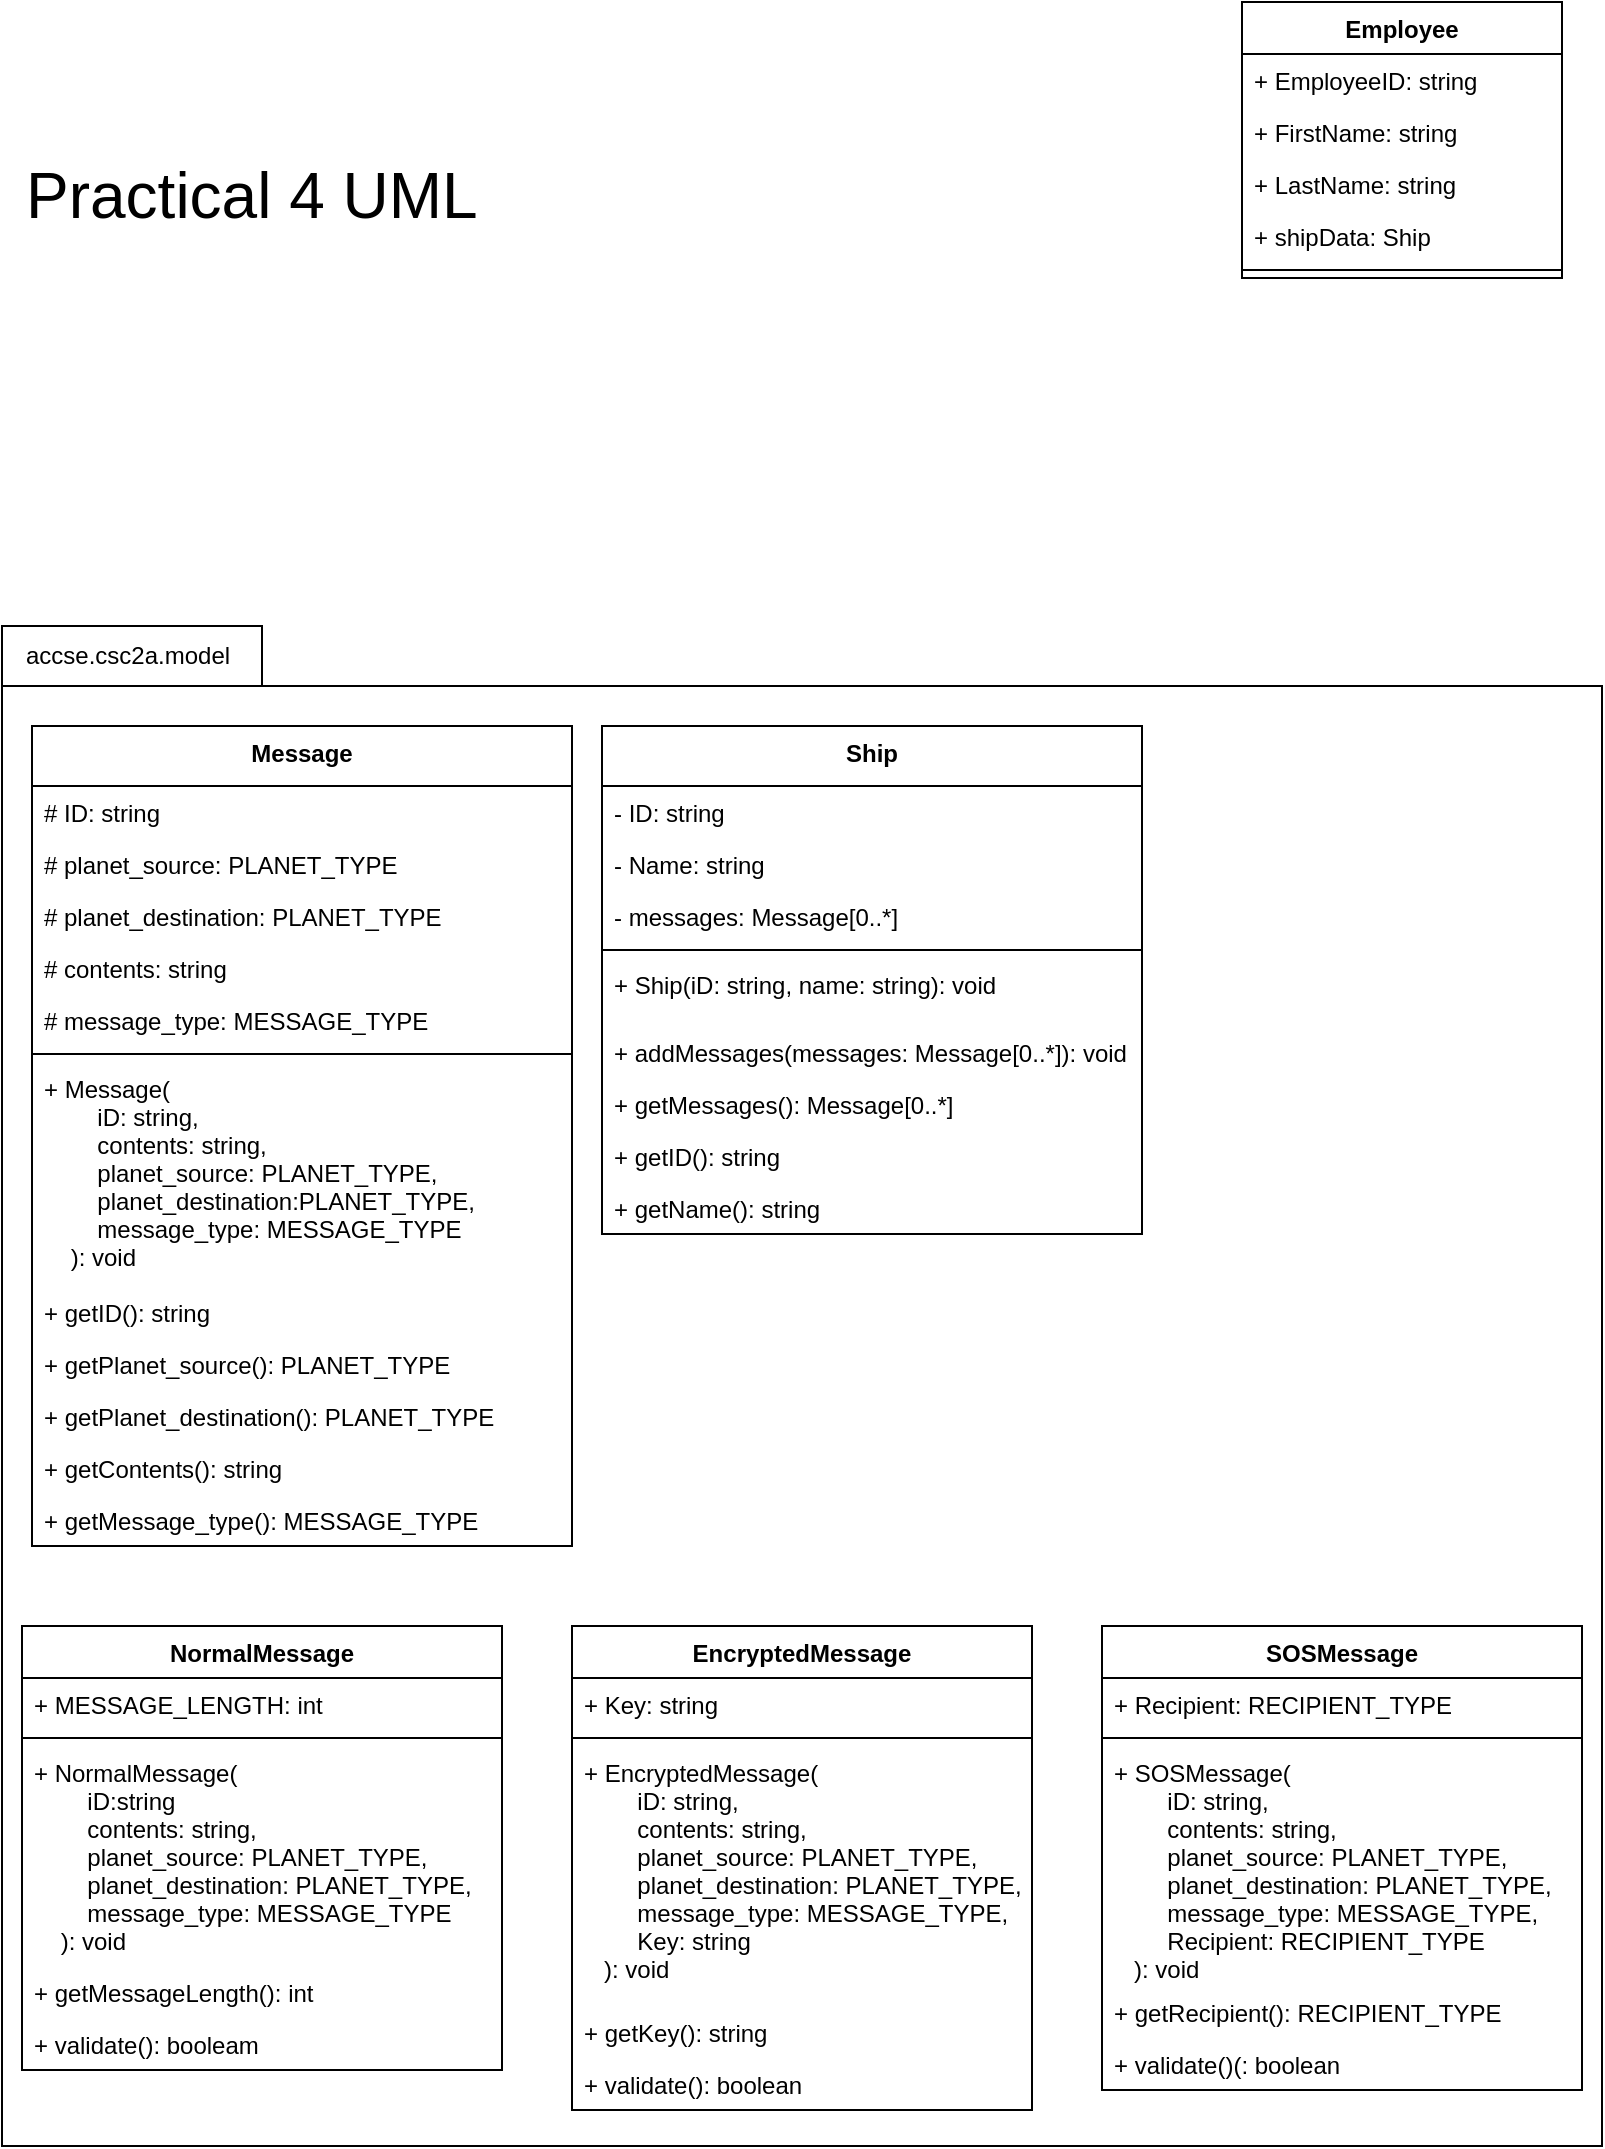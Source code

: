 <mxfile version="20.5.3" type="embed"><diagram id="TbBO6vk4nTLV004NzveU" name="Page-1"><mxGraphModel dx="795" dy="759" grid="1" gridSize="10" guides="1" tooltips="1" connect="1" arrows="1" fold="1" page="1" pageScale="1" pageWidth="850" pageHeight="1100" math="0" shadow="0"><root><mxCell id="0"/><mxCell id="1" parent="0"/><mxCell id="w3hjDTiOp9T9BmGMhdes-1" value="" style="shape=folder;fontStyle=1;spacingTop=10;tabWidth=130;tabHeight=30;tabPosition=left;html=1;" parent="1" vertex="1"><mxGeometry x="40" y="360" width="800" height="760" as="geometry"/></mxCell><mxCell id="w3hjDTiOp9T9BmGMhdes-2" value="SOSMessage" style="swimlane;fontStyle=1;align=center;verticalAlign=top;childLayout=stackLayout;horizontal=1;startSize=26;horizontalStack=0;resizeParent=1;resizeParentMax=0;resizeLast=0;collapsible=1;marginBottom=0;" parent="1" vertex="1"><mxGeometry x="590" y="860" width="240" height="232" as="geometry"/></mxCell><mxCell id="w3hjDTiOp9T9BmGMhdes-3" value="+ Recipient: RECIPIENT_TYPE" style="text;strokeColor=none;fillColor=none;align=left;verticalAlign=top;spacingLeft=4;spacingRight=4;overflow=hidden;rotatable=0;points=[[0,0.5],[1,0.5]];portConstraint=eastwest;" parent="w3hjDTiOp9T9BmGMhdes-2" vertex="1"><mxGeometry y="26" width="240" height="26" as="geometry"/></mxCell><mxCell id="w3hjDTiOp9T9BmGMhdes-4" value="" style="line;strokeWidth=1;fillColor=none;align=left;verticalAlign=middle;spacingTop=-1;spacingLeft=3;spacingRight=3;rotatable=0;labelPosition=right;points=[];portConstraint=eastwest;" parent="w3hjDTiOp9T9BmGMhdes-2" vertex="1"><mxGeometry y="52" width="240" height="8" as="geometry"/></mxCell><mxCell id="24" value="+ SOSMessage(&#10;        iD: string,&#10;        contents: string,&#10;        planet_source: PLANET_TYPE,&#10;        planet_destination: PLANET_TYPE,&#10;        message_type: MESSAGE_TYPE,&#10;        Recipient: RECIPIENT_TYPE&#10;   ): void" style="text;strokeColor=none;fillColor=none;align=left;verticalAlign=top;spacingLeft=4;spacingRight=4;overflow=hidden;rotatable=0;points=[[0,0.5],[1,0.5]];portConstraint=eastwest;" parent="w3hjDTiOp9T9BmGMhdes-2" vertex="1"><mxGeometry y="60" width="240" height="120" as="geometry"/></mxCell><mxCell id="25" value="+ getRecipient(): RECIPIENT_TYPE" style="text;strokeColor=none;fillColor=none;align=left;verticalAlign=top;spacingLeft=4;spacingRight=4;overflow=hidden;rotatable=0;points=[[0,0.5],[1,0.5]];portConstraint=eastwest;" parent="w3hjDTiOp9T9BmGMhdes-2" vertex="1"><mxGeometry y="180" width="240" height="26" as="geometry"/></mxCell><mxCell id="26" value="+ validate()(: boolean" style="text;strokeColor=none;fillColor=none;align=left;verticalAlign=top;spacingLeft=4;spacingRight=4;overflow=hidden;rotatable=0;points=[[0,0.5],[1,0.5]];portConstraint=eastwest;" parent="w3hjDTiOp9T9BmGMhdes-2" vertex="1"><mxGeometry y="206" width="240" height="26" as="geometry"/></mxCell><mxCell id="w3hjDTiOp9T9BmGMhdes-6" value="EncryptedMessage" style="swimlane;fontStyle=1;align=center;verticalAlign=top;childLayout=stackLayout;horizontal=1;startSize=26;horizontalStack=0;resizeParent=1;resizeParentMax=0;resizeLast=0;collapsible=1;marginBottom=0;" parent="1" vertex="1"><mxGeometry x="325" y="860" width="230" height="242" as="geometry"/></mxCell><mxCell id="w3hjDTiOp9T9BmGMhdes-7" value="+ Key: string" style="text;strokeColor=none;fillColor=none;align=left;verticalAlign=top;spacingLeft=4;spacingRight=4;overflow=hidden;rotatable=0;points=[[0,0.5],[1,0.5]];portConstraint=eastwest;" parent="w3hjDTiOp9T9BmGMhdes-6" vertex="1"><mxGeometry y="26" width="230" height="26" as="geometry"/></mxCell><mxCell id="w3hjDTiOp9T9BmGMhdes-8" value="" style="line;strokeWidth=1;fillColor=none;align=left;verticalAlign=middle;spacingTop=-1;spacingLeft=3;spacingRight=3;rotatable=0;labelPosition=right;points=[];portConstraint=eastwest;" parent="w3hjDTiOp9T9BmGMhdes-6" vertex="1"><mxGeometry y="52" width="230" height="8" as="geometry"/></mxCell><mxCell id="w3hjDTiOp9T9BmGMhdes-9" value="+ EncryptedMessage(&#10;        iD: string,&#10;        contents: string,&#10;        planet_source: PLANET_TYPE,&#10;        planet_destination: PLANET_TYPE,&#10;        message_type: MESSAGE_TYPE,&#10;        Key: string&#10;   ): void" style="text;strokeColor=none;fillColor=none;align=left;verticalAlign=top;spacingLeft=4;spacingRight=4;overflow=hidden;rotatable=0;points=[[0,0.5],[1,0.5]];portConstraint=eastwest;" parent="w3hjDTiOp9T9BmGMhdes-6" vertex="1"><mxGeometry y="60" width="230" height="130" as="geometry"/></mxCell><mxCell id="22" value="+ getKey(): string" style="text;strokeColor=none;fillColor=none;align=left;verticalAlign=top;spacingLeft=4;spacingRight=4;overflow=hidden;rotatable=0;points=[[0,0.5],[1,0.5]];portConstraint=eastwest;" parent="w3hjDTiOp9T9BmGMhdes-6" vertex="1"><mxGeometry y="190" width="230" height="26" as="geometry"/></mxCell><mxCell id="23" value="+ validate(): boolean" style="text;strokeColor=none;fillColor=none;align=left;verticalAlign=top;spacingLeft=4;spacingRight=4;overflow=hidden;rotatable=0;points=[[0,0.5],[1,0.5]];portConstraint=eastwest;" parent="w3hjDTiOp9T9BmGMhdes-6" vertex="1"><mxGeometry y="216" width="230" height="26" as="geometry"/></mxCell><mxCell id="w3hjDTiOp9T9BmGMhdes-10" value="NormalMessage" style="swimlane;fontStyle=1;align=center;verticalAlign=top;childLayout=stackLayout;horizontal=1;startSize=26;horizontalStack=0;resizeParent=1;resizeParentMax=0;resizeLast=0;collapsible=1;marginBottom=0;" parent="1" vertex="1"><mxGeometry x="50" y="860" width="240" height="222" as="geometry"/></mxCell><mxCell id="w3hjDTiOp9T9BmGMhdes-11" value="+ MESSAGE_LENGTH: int" style="text;strokeColor=none;fillColor=none;align=left;verticalAlign=top;spacingLeft=4;spacingRight=4;overflow=hidden;rotatable=0;points=[[0,0.5],[1,0.5]];portConstraint=eastwest;" parent="w3hjDTiOp9T9BmGMhdes-10" vertex="1"><mxGeometry y="26" width="240" height="26" as="geometry"/></mxCell><mxCell id="w3hjDTiOp9T9BmGMhdes-12" value="" style="line;strokeWidth=1;fillColor=none;align=left;verticalAlign=middle;spacingTop=-1;spacingLeft=3;spacingRight=3;rotatable=0;labelPosition=right;points=[];portConstraint=eastwest;" parent="w3hjDTiOp9T9BmGMhdes-10" vertex="1"><mxGeometry y="52" width="240" height="8" as="geometry"/></mxCell><mxCell id="20" value="+ NormalMessage(&#10;        iD:string&#10;        contents: string,&#10;        planet_source: PLANET_TYPE,&#10;        planet_destination: PLANET_TYPE,&#10;        message_type: MESSAGE_TYPE&#10;    ): void" style="text;strokeColor=none;fillColor=none;align=left;verticalAlign=top;spacingLeft=4;spacingRight=4;overflow=hidden;rotatable=0;points=[[0,0.5],[1,0.5]];portConstraint=eastwest;" parent="w3hjDTiOp9T9BmGMhdes-10" vertex="1"><mxGeometry y="60" width="240" height="110" as="geometry"/></mxCell><mxCell id="19" value="+ getMessageLength(): int" style="text;strokeColor=none;fillColor=none;align=left;verticalAlign=top;spacingLeft=4;spacingRight=4;overflow=hidden;rotatable=0;points=[[0,0.5],[1,0.5]];portConstraint=eastwest;" parent="w3hjDTiOp9T9BmGMhdes-10" vertex="1"><mxGeometry y="170" width="240" height="26" as="geometry"/></mxCell><mxCell id="21" value="+ validate(): booleam" style="text;strokeColor=none;fillColor=none;align=left;verticalAlign=top;spacingLeft=4;spacingRight=4;overflow=hidden;rotatable=0;points=[[0,0.5],[1,0.5]];portConstraint=eastwest;" parent="w3hjDTiOp9T9BmGMhdes-10" vertex="1"><mxGeometry y="196" width="240" height="26" as="geometry"/></mxCell><mxCell id="w3hjDTiOp9T9BmGMhdes-14" value="Employee" style="swimlane;fontStyle=1;align=center;verticalAlign=top;childLayout=stackLayout;horizontal=1;startSize=26;horizontalStack=0;resizeParent=1;resizeParentMax=0;resizeLast=0;collapsible=1;marginBottom=0;" parent="1" vertex="1"><mxGeometry x="660" y="48" width="160" height="138" as="geometry"/></mxCell><mxCell id="w3hjDTiOp9T9BmGMhdes-15" value="+ EmployeeID: string" style="text;strokeColor=none;fillColor=none;align=left;verticalAlign=top;spacingLeft=4;spacingRight=4;overflow=hidden;rotatable=0;points=[[0,0.5],[1,0.5]];portConstraint=eastwest;" parent="w3hjDTiOp9T9BmGMhdes-14" vertex="1"><mxGeometry y="26" width="160" height="26" as="geometry"/></mxCell><mxCell id="w3hjDTiOp9T9BmGMhdes-20" value="+ FirstName: string" style="text;strokeColor=none;fillColor=none;align=left;verticalAlign=top;spacingLeft=4;spacingRight=4;overflow=hidden;rotatable=0;points=[[0,0.5],[1,0.5]];portConstraint=eastwest;" parent="w3hjDTiOp9T9BmGMhdes-14" vertex="1"><mxGeometry y="52" width="160" height="26" as="geometry"/></mxCell><mxCell id="w3hjDTiOp9T9BmGMhdes-18" value="+ LastName: string" style="text;strokeColor=none;fillColor=none;align=left;verticalAlign=top;spacingLeft=4;spacingRight=4;overflow=hidden;rotatable=0;points=[[0,0.5],[1,0.5]];portConstraint=eastwest;" parent="w3hjDTiOp9T9BmGMhdes-14" vertex="1"><mxGeometry y="78" width="160" height="26" as="geometry"/></mxCell><mxCell id="w3hjDTiOp9T9BmGMhdes-19" value="+ shipData: Ship" style="text;strokeColor=none;fillColor=none;align=left;verticalAlign=top;spacingLeft=4;spacingRight=4;overflow=hidden;rotatable=0;points=[[0,0.5],[1,0.5]];portConstraint=eastwest;" parent="w3hjDTiOp9T9BmGMhdes-14" vertex="1"><mxGeometry y="104" width="160" height="26" as="geometry"/></mxCell><mxCell id="w3hjDTiOp9T9BmGMhdes-16" value="" style="line;strokeWidth=1;fillColor=none;align=left;verticalAlign=middle;spacingTop=-1;spacingLeft=3;spacingRight=3;rotatable=0;labelPosition=right;points=[];portConstraint=eastwest;" parent="w3hjDTiOp9T9BmGMhdes-14" vertex="1"><mxGeometry y="130" width="160" height="8" as="geometry"/></mxCell><mxCell id="2" value="accse.csc2a.model" style="text;html=1;strokeColor=none;fillColor=none;align=left;verticalAlign=middle;whiteSpace=wrap;rounded=0;" parent="1" vertex="1"><mxGeometry x="50" y="360" width="70" height="30" as="geometry"/></mxCell><mxCell id="27" value="Message" style="swimlane;fontStyle=1;align=center;verticalAlign=top;childLayout=stackLayout;horizontal=1;startSize=30;horizontalStack=0;resizeParent=1;resizeParentMax=0;resizeLast=0;collapsible=1;marginBottom=0;" parent="1" vertex="1"><mxGeometry x="55" y="410" width="270" height="410" as="geometry"/></mxCell><mxCell id="28" value="# ID: string" style="text;strokeColor=none;fillColor=none;align=left;verticalAlign=top;spacingLeft=4;spacingRight=4;overflow=hidden;rotatable=0;points=[[0,0.5],[1,0.5]];portConstraint=eastwest;" parent="27" vertex="1"><mxGeometry y="30" width="270" height="26" as="geometry"/></mxCell><mxCell id="32" value="# planet_source: PLANET_TYPE" style="text;strokeColor=none;fillColor=none;align=left;verticalAlign=top;spacingLeft=4;spacingRight=4;overflow=hidden;rotatable=0;points=[[0,0.5],[1,0.5]];portConstraint=eastwest;" parent="27" vertex="1"><mxGeometry y="56" width="270" height="26" as="geometry"/></mxCell><mxCell id="33" value="# planet_destination: PLANET_TYPE" style="text;strokeColor=none;fillColor=none;align=left;verticalAlign=top;spacingLeft=4;spacingRight=4;overflow=hidden;rotatable=0;points=[[0,0.5],[1,0.5]];portConstraint=eastwest;" parent="27" vertex="1"><mxGeometry y="82" width="270" height="26" as="geometry"/></mxCell><mxCell id="34" value="# contents: string" style="text;strokeColor=none;fillColor=none;align=left;verticalAlign=top;spacingLeft=4;spacingRight=4;overflow=hidden;rotatable=0;points=[[0,0.5],[1,0.5]];portConstraint=eastwest;" parent="27" vertex="1"><mxGeometry y="108" width="270" height="26" as="geometry"/></mxCell><mxCell id="35" value="# message_type: MESSAGE_TYPE" style="text;strokeColor=none;fillColor=none;align=left;verticalAlign=top;spacingLeft=4;spacingRight=4;overflow=hidden;rotatable=0;points=[[0,0.5],[1,0.5]];portConstraint=eastwest;" parent="27" vertex="1"><mxGeometry y="134" width="270" height="26" as="geometry"/></mxCell><mxCell id="29" value="" style="line;strokeWidth=1;fillColor=none;align=left;verticalAlign=middle;spacingTop=-1;spacingLeft=3;spacingRight=3;rotatable=0;labelPosition=right;points=[];portConstraint=eastwest;strokeColor=inherit;" parent="27" vertex="1"><mxGeometry y="160" width="270" height="8" as="geometry"/></mxCell><mxCell id="30" value="+ Message(&#10;        iD: string,&#10;        contents: string, &#10;        planet_source: PLANET_TYPE, &#10;        planet_destination:PLANET_TYPE, &#10;        message_type: MESSAGE_TYPE&#10;    ): void" style="text;strokeColor=none;fillColor=none;align=left;verticalAlign=top;spacingLeft=4;spacingRight=4;overflow=hidden;rotatable=0;points=[[0,0.5],[1,0.5]];portConstraint=eastwest;" parent="27" vertex="1"><mxGeometry y="168" width="270" height="112" as="geometry"/></mxCell><mxCell id="36" value="+ getID(): string" style="text;strokeColor=none;fillColor=none;align=left;verticalAlign=top;spacingLeft=4;spacingRight=4;overflow=hidden;rotatable=0;points=[[0,0.5],[1,0.5]];portConstraint=eastwest;" parent="27" vertex="1"><mxGeometry y="280" width="270" height="26" as="geometry"/></mxCell><mxCell id="38" value="+ getPlanet_source(): PLANET_TYPE" style="text;strokeColor=none;fillColor=none;align=left;verticalAlign=top;spacingLeft=4;spacingRight=4;overflow=hidden;rotatable=0;points=[[0,0.5],[1,0.5]];portConstraint=eastwest;" parent="27" vertex="1"><mxGeometry y="306" width="270" height="26" as="geometry"/></mxCell><mxCell id="39" value="+ getPlanet_destination(): PLANET_TYPE" style="text;strokeColor=none;fillColor=none;align=left;verticalAlign=top;spacingLeft=4;spacingRight=4;overflow=hidden;rotatable=0;points=[[0,0.5],[1,0.5]];portConstraint=eastwest;" parent="27" vertex="1"><mxGeometry y="332" width="270" height="26" as="geometry"/></mxCell><mxCell id="40" value="+ getContents(): string" style="text;strokeColor=none;fillColor=none;align=left;verticalAlign=top;spacingLeft=4;spacingRight=4;overflow=hidden;rotatable=0;points=[[0,0.5],[1,0.5]];portConstraint=eastwest;" parent="27" vertex="1"><mxGeometry y="358" width="270" height="26" as="geometry"/></mxCell><mxCell id="41" value="+ getMessage_type(): MESSAGE_TYPE" style="text;strokeColor=none;fillColor=none;align=left;verticalAlign=top;spacingLeft=4;spacingRight=4;overflow=hidden;rotatable=0;points=[[0,0.5],[1,0.5]];portConstraint=eastwest;" parent="27" vertex="1"><mxGeometry y="384" width="270" height="26" as="geometry"/></mxCell><mxCell id="42" value="Ship" style="swimlane;fontStyle=1;align=center;verticalAlign=top;childLayout=stackLayout;horizontal=1;startSize=30;horizontalStack=0;resizeParent=1;resizeParentMax=0;resizeLast=0;collapsible=1;marginBottom=0;" parent="1" vertex="1"><mxGeometry x="340" y="410" width="270" height="254" as="geometry"/></mxCell><mxCell id="43" value="- ID: string" style="text;strokeColor=none;fillColor=none;align=left;verticalAlign=top;spacingLeft=4;spacingRight=4;overflow=hidden;rotatable=0;points=[[0,0.5],[1,0.5]];portConstraint=eastwest;" parent="42" vertex="1"><mxGeometry y="30" width="270" height="26" as="geometry"/></mxCell><mxCell id="45" value="- Name: string" style="text;strokeColor=none;fillColor=none;align=left;verticalAlign=top;spacingLeft=4;spacingRight=4;overflow=hidden;rotatable=0;points=[[0,0.5],[1,0.5]];portConstraint=eastwest;" parent="42" vertex="1"><mxGeometry y="56" width="270" height="26" as="geometry"/></mxCell><mxCell id="46" value="- messages: Message[0..*]" style="text;strokeColor=none;fillColor=none;align=left;verticalAlign=top;spacingLeft=4;spacingRight=4;overflow=hidden;rotatable=0;points=[[0,0.5],[1,0.5]];portConstraint=eastwest;" parent="42" vertex="1"><mxGeometry y="82" width="270" height="26" as="geometry"/></mxCell><mxCell id="48" value="" style="line;strokeWidth=1;fillColor=none;align=left;verticalAlign=middle;spacingTop=-1;spacingLeft=3;spacingRight=3;rotatable=0;labelPosition=right;points=[];portConstraint=eastwest;strokeColor=inherit;" parent="42" vertex="1"><mxGeometry y="108" width="270" height="8" as="geometry"/></mxCell><mxCell id="49" value="+ Ship(iD: string, name: string): void" style="text;strokeColor=none;fillColor=none;align=left;verticalAlign=top;spacingLeft=4;spacingRight=4;overflow=hidden;rotatable=0;points=[[0,0.5],[1,0.5]];portConstraint=eastwest;" parent="42" vertex="1"><mxGeometry y="116" width="270" height="34" as="geometry"/></mxCell><mxCell id="50" value="+ addMessages(messages: Message[0..*]): void" style="text;strokeColor=none;fillColor=none;align=left;verticalAlign=top;spacingLeft=4;spacingRight=4;overflow=hidden;rotatable=0;points=[[0,0.5],[1,0.5]];portConstraint=eastwest;" parent="42" vertex="1"><mxGeometry y="150" width="270" height="26" as="geometry"/></mxCell><mxCell id="51" value="+ getMessages(): Message[0..*]" style="text;strokeColor=none;fillColor=none;align=left;verticalAlign=top;spacingLeft=4;spacingRight=4;overflow=hidden;rotatable=0;points=[[0,0.5],[1,0.5]];portConstraint=eastwest;" parent="42" vertex="1"><mxGeometry y="176" width="270" height="26" as="geometry"/></mxCell><mxCell id="52" value="+ getID(): string" style="text;strokeColor=none;fillColor=none;align=left;verticalAlign=top;spacingLeft=4;spacingRight=4;overflow=hidden;rotatable=0;points=[[0,0.5],[1,0.5]];portConstraint=eastwest;" parent="42" vertex="1"><mxGeometry y="202" width="270" height="26" as="geometry"/></mxCell><mxCell id="53" value="+ getName(): string" style="text;strokeColor=none;fillColor=none;align=left;verticalAlign=top;spacingLeft=4;spacingRight=4;overflow=hidden;rotatable=0;points=[[0,0.5],[1,0.5]];portConstraint=eastwest;" parent="42" vertex="1"><mxGeometry y="228" width="270" height="26" as="geometry"/></mxCell><mxCell id="55" value="Practical 4 UML" style="text;html=1;strokeColor=none;fillColor=none;align=left;verticalAlign=middle;whiteSpace=wrap;rounded=0;fontSize=32;" parent="1" vertex="1"><mxGeometry x="50" y="130" width="230" height="30" as="geometry"/></mxCell></root></mxGraphModel></diagram></mxfile>